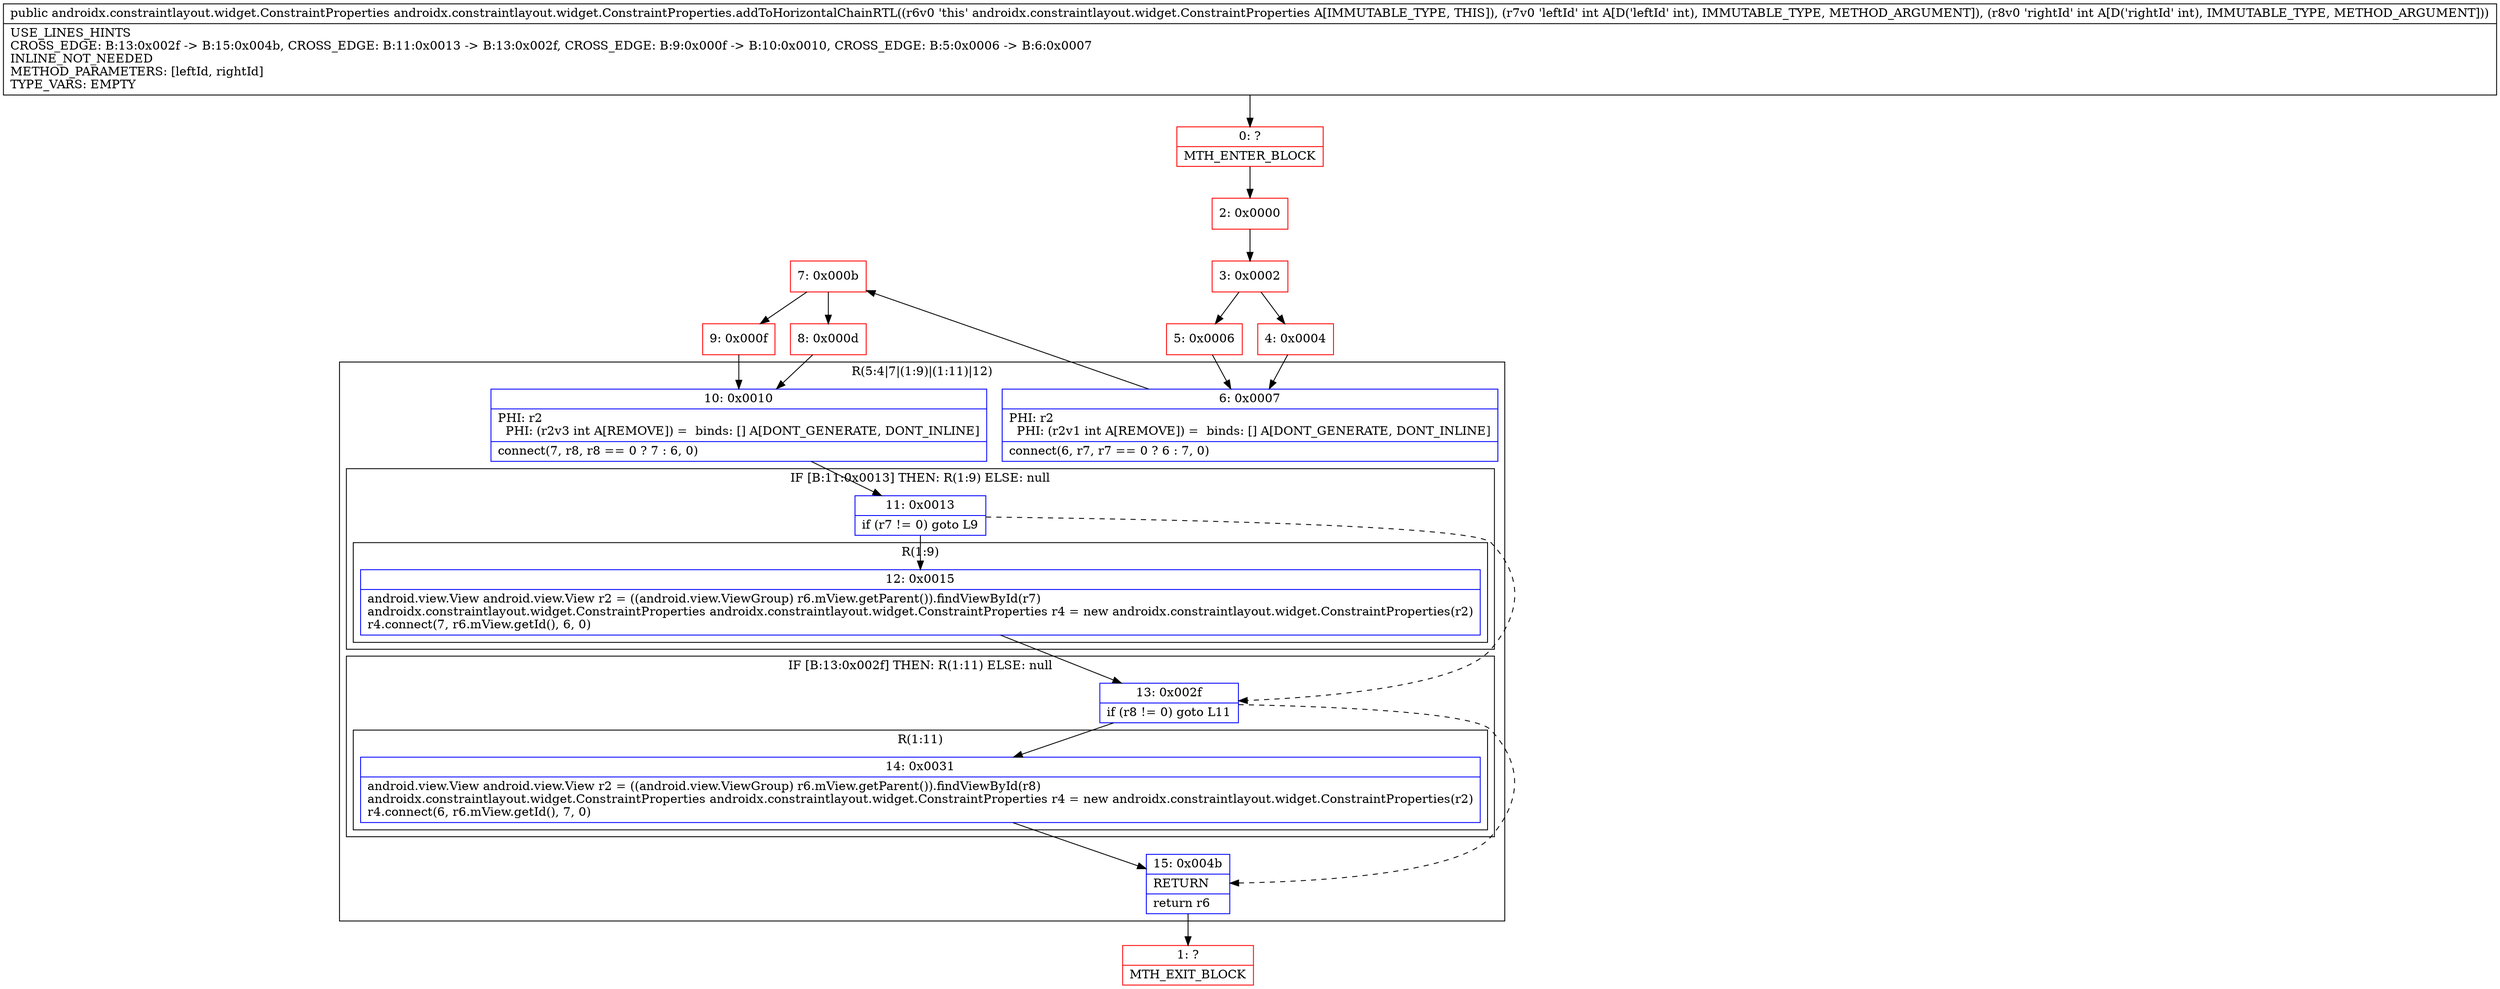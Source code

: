 digraph "CFG forandroidx.constraintlayout.widget.ConstraintProperties.addToHorizontalChainRTL(II)Landroidx\/constraintlayout\/widget\/ConstraintProperties;" {
subgraph cluster_Region_424339771 {
label = "R(5:4|7|(1:9)|(1:11)|12)";
node [shape=record,color=blue];
Node_6 [shape=record,label="{6\:\ 0x0007|PHI: r2 \l  PHI: (r2v1 int A[REMOVE]) =  binds: [] A[DONT_GENERATE, DONT_INLINE]\l|connect(6, r7, r7 == 0 ? 6 : 7, 0)\l}"];
Node_10 [shape=record,label="{10\:\ 0x0010|PHI: r2 \l  PHI: (r2v3 int A[REMOVE]) =  binds: [] A[DONT_GENERATE, DONT_INLINE]\l|connect(7, r8, r8 == 0 ? 7 : 6, 0)\l}"];
subgraph cluster_IfRegion_549072888 {
label = "IF [B:11:0x0013] THEN: R(1:9) ELSE: null";
node [shape=record,color=blue];
Node_11 [shape=record,label="{11\:\ 0x0013|if (r7 != 0) goto L9\l}"];
subgraph cluster_Region_1752843559 {
label = "R(1:9)";
node [shape=record,color=blue];
Node_12 [shape=record,label="{12\:\ 0x0015|android.view.View android.view.View r2 = ((android.view.ViewGroup) r6.mView.getParent()).findViewById(r7)\landroidx.constraintlayout.widget.ConstraintProperties androidx.constraintlayout.widget.ConstraintProperties r4 = new androidx.constraintlayout.widget.ConstraintProperties(r2)\lr4.connect(7, r6.mView.getId(), 6, 0)\l}"];
}
}
subgraph cluster_IfRegion_1356652510 {
label = "IF [B:13:0x002f] THEN: R(1:11) ELSE: null";
node [shape=record,color=blue];
Node_13 [shape=record,label="{13\:\ 0x002f|if (r8 != 0) goto L11\l}"];
subgraph cluster_Region_3091132 {
label = "R(1:11)";
node [shape=record,color=blue];
Node_14 [shape=record,label="{14\:\ 0x0031|android.view.View android.view.View r2 = ((android.view.ViewGroup) r6.mView.getParent()).findViewById(r8)\landroidx.constraintlayout.widget.ConstraintProperties androidx.constraintlayout.widget.ConstraintProperties r4 = new androidx.constraintlayout.widget.ConstraintProperties(r2)\lr4.connect(6, r6.mView.getId(), 7, 0)\l}"];
}
}
Node_15 [shape=record,label="{15\:\ 0x004b|RETURN\l|return r6\l}"];
}
Node_0 [shape=record,color=red,label="{0\:\ ?|MTH_ENTER_BLOCK\l}"];
Node_2 [shape=record,color=red,label="{2\:\ 0x0000}"];
Node_3 [shape=record,color=red,label="{3\:\ 0x0002}"];
Node_4 [shape=record,color=red,label="{4\:\ 0x0004}"];
Node_7 [shape=record,color=red,label="{7\:\ 0x000b}"];
Node_8 [shape=record,color=red,label="{8\:\ 0x000d}"];
Node_1 [shape=record,color=red,label="{1\:\ ?|MTH_EXIT_BLOCK\l}"];
Node_9 [shape=record,color=red,label="{9\:\ 0x000f}"];
Node_5 [shape=record,color=red,label="{5\:\ 0x0006}"];
MethodNode[shape=record,label="{public androidx.constraintlayout.widget.ConstraintProperties androidx.constraintlayout.widget.ConstraintProperties.addToHorizontalChainRTL((r6v0 'this' androidx.constraintlayout.widget.ConstraintProperties A[IMMUTABLE_TYPE, THIS]), (r7v0 'leftId' int A[D('leftId' int), IMMUTABLE_TYPE, METHOD_ARGUMENT]), (r8v0 'rightId' int A[D('rightId' int), IMMUTABLE_TYPE, METHOD_ARGUMENT]))  | USE_LINES_HINTS\lCROSS_EDGE: B:13:0x002f \-\> B:15:0x004b, CROSS_EDGE: B:11:0x0013 \-\> B:13:0x002f, CROSS_EDGE: B:9:0x000f \-\> B:10:0x0010, CROSS_EDGE: B:5:0x0006 \-\> B:6:0x0007\lINLINE_NOT_NEEDED\lMETHOD_PARAMETERS: [leftId, rightId]\lTYPE_VARS: EMPTY\l}"];
MethodNode -> Node_0;Node_6 -> Node_7;
Node_10 -> Node_11;
Node_11 -> Node_12;
Node_11 -> Node_13[style=dashed];
Node_12 -> Node_13;
Node_13 -> Node_14;
Node_13 -> Node_15[style=dashed];
Node_14 -> Node_15;
Node_15 -> Node_1;
Node_0 -> Node_2;
Node_2 -> Node_3;
Node_3 -> Node_4;
Node_3 -> Node_5;
Node_4 -> Node_6;
Node_7 -> Node_8;
Node_7 -> Node_9;
Node_8 -> Node_10;
Node_9 -> Node_10;
Node_5 -> Node_6;
}

